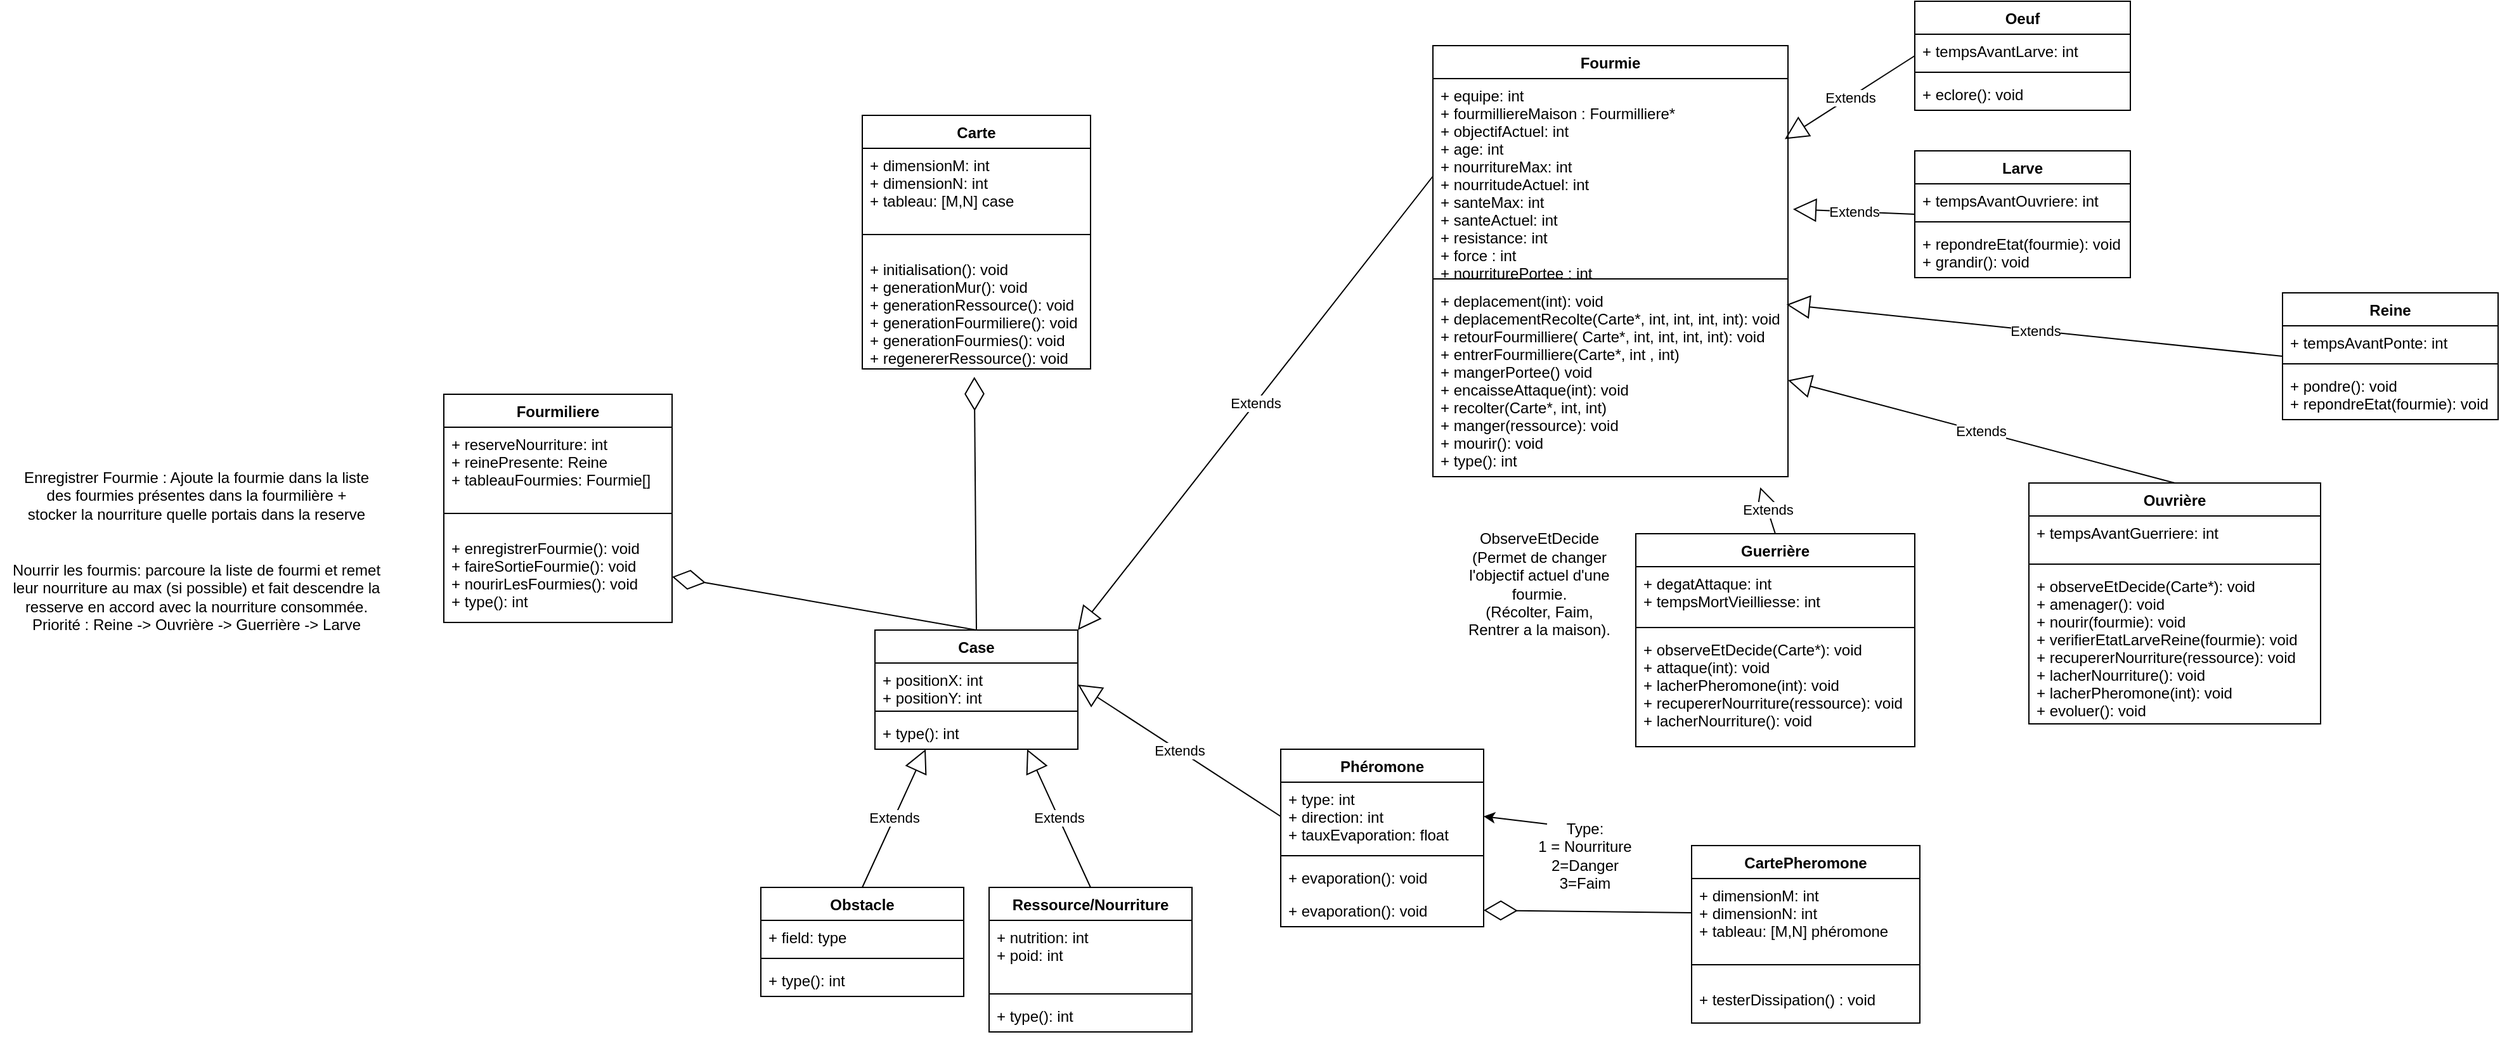 <mxfile version="13.3.5" type="device"><diagram id="_J83hKuUNtJyCpiv2EBg" name="Page-1"><mxGraphModel dx="1967" dy="1801" grid="1" gridSize="10" guides="1" tooltips="1" connect="1" arrows="1" fold="1" page="1" pageScale="1" pageWidth="827" pageHeight="1169" math="0" shadow="0"><root><mxCell id="0"/><mxCell id="1" parent="0"/><mxCell id="Vp8iKpsXG7xrVbC137Xt-26" value="Extends" style="endArrow=block;endSize=16;endFill=0;html=1;entryX=0.996;entryY=0.107;entryDx=0;entryDy=0;exitX=0;exitY=0.5;exitDx=0;exitDy=0;entryPerimeter=0;" parent="1" source="Vp8iKpsXG7xrVbC137Xt-10" target="OpiwtCd-vstKbuHG6ZdU-4" edge="1"><mxGeometry width="160" relative="1" as="geometry"><mxPoint x="-50" y="380" as="sourcePoint"/><mxPoint x="518.4" y="27.696" as="targetPoint"/></mxGeometry></mxCell><mxCell id="Vp8iKpsXG7xrVbC137Xt-27" value="Extends" style="endArrow=block;endSize=16;endFill=0;html=1;exitX=0.5;exitY=0;exitDx=0;exitDy=0;entryX=1;entryY=0.5;entryDx=0;entryDy=0;" parent="1" source="Vp8iKpsXG7xrVbC137Xt-18" target="OpiwtCd-vstKbuHG6ZdU-4" edge="1"><mxGeometry width="160" relative="1" as="geometry"><mxPoint x="-30" y="320" as="sourcePoint"/><mxPoint x="520" y="99" as="targetPoint"/></mxGeometry></mxCell><mxCell id="Vp8iKpsXG7xrVbC137Xt-28" value="Extends" style="endArrow=block;endSize=16;endFill=0;html=1;exitX=0.5;exitY=0;exitDx=0;exitDy=0;entryX=0.922;entryY=1.055;entryDx=0;entryDy=0;entryPerimeter=0;" parent="1" source="Vp8iKpsXG7xrVbC137Xt-22" target="OpiwtCd-vstKbuHG6ZdU-4" edge="1"><mxGeometry width="160" relative="1" as="geometry"><mxPoint x="180" y="320" as="sourcePoint"/><mxPoint x="499.099" y="140" as="targetPoint"/></mxGeometry></mxCell><mxCell id="Vp8iKpsXG7xrVbC137Xt-65" value="" style="endArrow=diamondThin;endFill=0;endSize=24;html=1;entryX=0.491;entryY=1.068;entryDx=0;entryDy=0;exitX=0.5;exitY=0;exitDx=0;exitDy=0;entryPerimeter=0;" parent="1" source="Vp8iKpsXG7xrVbC137Xt-60" target="Vp8iKpsXG7xrVbC137Xt-4" edge="1"><mxGeometry width="160" relative="1" as="geometry"><mxPoint x="-330" y="240" as="sourcePoint"/><mxPoint x="-170" y="240" as="targetPoint"/></mxGeometry></mxCell><mxCell id="Vp8iKpsXG7xrVbC137Xt-66" value="" style="endArrow=diamondThin;endFill=0;endSize=24;html=1;entryX=1;entryY=0.5;entryDx=0;entryDy=0;exitX=0.5;exitY=0;exitDx=0;exitDy=0;" parent="1" source="Vp8iKpsXG7xrVbC137Xt-60" target="F5qHCQfg3raP77DVkSlT-4" edge="1"><mxGeometry width="160" relative="1" as="geometry"><mxPoint x="120" y="280" as="sourcePoint"/><mxPoint x="-250" y="233" as="targetPoint"/></mxGeometry></mxCell><mxCell id="Vp8iKpsXG7xrVbC137Xt-71" value="Extends" style="endArrow=block;endSize=16;endFill=0;html=1;exitX=0.5;exitY=0;exitDx=0;exitDy=0;entryX=0.25;entryY=1;entryDx=0;entryDy=0;" parent="1" source="Vp8iKpsXG7xrVbC137Xt-67" target="Vp8iKpsXG7xrVbC137Xt-60" edge="1"><mxGeometry width="160" relative="1" as="geometry"><mxPoint x="-240" y="425" as="sourcePoint"/><mxPoint x="-90" y="394" as="targetPoint"/></mxGeometry></mxCell><mxCell id="Vp8iKpsXG7xrVbC137Xt-76" value="Extends" style="endArrow=block;endSize=16;endFill=0;html=1;exitX=0.5;exitY=0;exitDx=0;exitDy=0;entryX=0.75;entryY=1;entryDx=0;entryDy=0;" parent="1" source="Vp8iKpsXG7xrVbC137Xt-56" target="Vp8iKpsXG7xrVbC137Xt-60" edge="1"><mxGeometry width="160" relative="1" as="geometry"><mxPoint x="-110" y="509" as="sourcePoint"/><mxPoint x="39" y="427" as="targetPoint"/></mxGeometry></mxCell><mxCell id="Vp8iKpsXG7xrVbC137Xt-67" value="Obstacle" style="swimlane;fontStyle=1;align=center;verticalAlign=top;childLayout=stackLayout;horizontal=1;startSize=26;horizontalStack=0;resizeParent=1;resizeParentMax=0;resizeLast=0;collapsible=1;marginBottom=0;" parent="1" vertex="1"><mxGeometry x="-200" y="499" width="160" height="86" as="geometry"/></mxCell><mxCell id="Vp8iKpsXG7xrVbC137Xt-68" value="+ field: type" style="text;strokeColor=none;fillColor=none;align=left;verticalAlign=top;spacingLeft=4;spacingRight=4;overflow=hidden;rotatable=0;points=[[0,0.5],[1,0.5]];portConstraint=eastwest;" parent="Vp8iKpsXG7xrVbC137Xt-67" vertex="1"><mxGeometry y="26" width="160" height="26" as="geometry"/></mxCell><mxCell id="Vp8iKpsXG7xrVbC137Xt-69" value="" style="line;strokeWidth=1;fillColor=none;align=left;verticalAlign=middle;spacingTop=-1;spacingLeft=3;spacingRight=3;rotatable=0;labelPosition=right;points=[];portConstraint=eastwest;" parent="Vp8iKpsXG7xrVbC137Xt-67" vertex="1"><mxGeometry y="52" width="160" height="8" as="geometry"/></mxCell><mxCell id="Vp8iKpsXG7xrVbC137Xt-70" value="+ type(): int" style="text;strokeColor=none;fillColor=none;align=left;verticalAlign=top;spacingLeft=4;spacingRight=4;overflow=hidden;rotatable=0;points=[[0,0.5],[1,0.5]];portConstraint=eastwest;" parent="Vp8iKpsXG7xrVbC137Xt-67" vertex="1"><mxGeometry y="60" width="160" height="26" as="geometry"/></mxCell><mxCell id="Vp8iKpsXG7xrVbC137Xt-56" value="Ressource/Nourriture" style="swimlane;fontStyle=1;align=center;verticalAlign=top;childLayout=stackLayout;horizontal=1;startSize=26;horizontalStack=0;resizeParent=1;resizeParentMax=0;resizeLast=0;collapsible=1;marginBottom=0;" parent="1" vertex="1"><mxGeometry x="-20" y="499" width="160" height="114" as="geometry"/></mxCell><mxCell id="Vp8iKpsXG7xrVbC137Xt-57" value="+ nutrition: int&#10;+ poid: int" style="text;strokeColor=none;fillColor=none;align=left;verticalAlign=top;spacingLeft=4;spacingRight=4;overflow=hidden;rotatable=0;points=[[0,0.5],[1,0.5]];portConstraint=eastwest;" parent="Vp8iKpsXG7xrVbC137Xt-56" vertex="1"><mxGeometry y="26" width="160" height="54" as="geometry"/></mxCell><mxCell id="Vp8iKpsXG7xrVbC137Xt-58" value="" style="line;strokeWidth=1;fillColor=none;align=left;verticalAlign=middle;spacingTop=-1;spacingLeft=3;spacingRight=3;rotatable=0;labelPosition=right;points=[];portConstraint=eastwest;" parent="Vp8iKpsXG7xrVbC137Xt-56" vertex="1"><mxGeometry y="80" width="160" height="8" as="geometry"/></mxCell><mxCell id="Vp8iKpsXG7xrVbC137Xt-59" value="+ type(): int" style="text;strokeColor=none;fillColor=none;align=left;verticalAlign=top;spacingLeft=4;spacingRight=4;overflow=hidden;rotatable=0;points=[[0,0.5],[1,0.5]];portConstraint=eastwest;" parent="Vp8iKpsXG7xrVbC137Xt-56" vertex="1"><mxGeometry y="88" width="160" height="26" as="geometry"/></mxCell><mxCell id="Vp8iKpsXG7xrVbC137Xt-82" value="Extends" style="endArrow=block;endSize=16;endFill=0;html=1;exitX=0;exitY=0.5;exitDx=0;exitDy=0;entryX=1.014;entryY=0.669;entryDx=0;entryDy=0;entryPerimeter=0;" parent="1" source="Vp8iKpsXG7xrVbC137Xt-33" target="OpiwtCd-vstKbuHG6ZdU-2" edge="1"><mxGeometry width="160" relative="1" as="geometry"><mxPoint x="-30" y="290" as="sourcePoint"/><mxPoint x="660" y="-10" as="targetPoint"/></mxGeometry></mxCell><mxCell id="Vp8iKpsXG7xrVbC137Xt-93" value="Extends" style="endArrow=block;endSize=16;endFill=0;html=1;exitX=0;exitY=0.5;exitDx=0;exitDy=0;entryX=0.991;entryY=0.31;entryDx=0;entryDy=0;entryPerimeter=0;" parent="1" source="Vp8iKpsXG7xrVbC137Xt-37" target="OpiwtCd-vstKbuHG6ZdU-2" edge="1"><mxGeometry width="160" relative="1" as="geometry"><mxPoint x="-220" y="290" as="sourcePoint"/><mxPoint x="518.4" y="-105.636" as="targetPoint"/></mxGeometry></mxCell><mxCell id="Vp8iKpsXG7xrVbC137Xt-104" value="Type:&lt;br&gt;1 = Nourriture&lt;br&gt;2=Danger&lt;br&gt;3=Faim" style="text;html=1;strokeColor=none;fillColor=none;align=center;verticalAlign=middle;whiteSpace=wrap;rounded=0;" parent="1" vertex="1"><mxGeometry x="390" y="449" width="120" height="50" as="geometry"/></mxCell><mxCell id="Vp8iKpsXG7xrVbC137Xt-105" value="" style="endArrow=classic;html=1;entryX=1;entryY=0.5;entryDx=0;entryDy=0;exitX=0.25;exitY=0;exitDx=0;exitDy=0;" parent="1" source="Vp8iKpsXG7xrVbC137Xt-104" target="Vp8iKpsXG7xrVbC137Xt-78" edge="1"><mxGeometry width="50" height="50" relative="1" as="geometry"><mxPoint x="-660" y="47" as="sourcePoint"/><mxPoint x="-610" y="67" as="targetPoint"/></mxGeometry></mxCell><mxCell id="Vp8iKpsXG7xrVbC137Xt-109" value="ObserveEtDecide (Permet de changer l'objectif actuel d'une fourmie. &lt;br&gt;(Récolter, Faim, Rentrer a la maison)." style="text;html=1;strokeColor=none;fillColor=none;align=center;verticalAlign=middle;whiteSpace=wrap;rounded=0;" parent="1" vertex="1"><mxGeometry x="356" y="180" width="116" height="160" as="geometry"/></mxCell><mxCell id="Vp8iKpsXG7xrVbC137Xt-112" value="Extends" style="endArrow=block;endSize=16;endFill=0;html=1;exitX=0;exitY=0.5;exitDx=0;exitDy=0;entryX=1;entryY=0.5;entryDx=0;entryDy=0;" parent="1" source="Vp8iKpsXG7xrVbC137Xt-78" target="Vp8iKpsXG7xrVbC137Xt-61" edge="1"><mxGeometry width="160" relative="1" as="geometry"><mxPoint x="-230" y="170" as="sourcePoint"/><mxPoint x="-80" y="139" as="targetPoint"/></mxGeometry></mxCell><mxCell id="Vp8iKpsXG7xrVbC137Xt-77" value="Phéromone" style="swimlane;fontStyle=1;align=center;verticalAlign=top;childLayout=stackLayout;horizontal=1;startSize=26;horizontalStack=0;resizeParent=1;resizeParentMax=0;resizeLast=0;collapsible=1;marginBottom=0;" parent="1" vertex="1"><mxGeometry x="210" y="390" width="160" height="140" as="geometry"/></mxCell><mxCell id="Vp8iKpsXG7xrVbC137Xt-78" value="+ type: int&#10;+ direction: int&#10;+ tauxEvaporation: float&#10;" style="text;strokeColor=none;fillColor=none;align=left;verticalAlign=top;spacingLeft=4;spacingRight=4;overflow=hidden;rotatable=0;points=[[0,0.5],[1,0.5]];portConstraint=eastwest;" parent="Vp8iKpsXG7xrVbC137Xt-77" vertex="1"><mxGeometry y="26" width="160" height="54" as="geometry"/></mxCell><mxCell id="Vp8iKpsXG7xrVbC137Xt-79" value="" style="line;strokeWidth=1;fillColor=none;align=left;verticalAlign=middle;spacingTop=-1;spacingLeft=3;spacingRight=3;rotatable=0;labelPosition=right;points=[];portConstraint=eastwest;" parent="Vp8iKpsXG7xrVbC137Xt-77" vertex="1"><mxGeometry y="80" width="160" height="8" as="geometry"/></mxCell><mxCell id="Vp8iKpsXG7xrVbC137Xt-131" value="+ evaporation(): void" style="text;strokeColor=none;fillColor=none;align=left;verticalAlign=top;spacingLeft=4;spacingRight=4;overflow=hidden;rotatable=0;points=[[0,0.5],[1,0.5]];portConstraint=eastwest;" parent="Vp8iKpsXG7xrVbC137Xt-77" vertex="1"><mxGeometry y="88" width="160" height="26" as="geometry"/></mxCell><mxCell id="Vp8iKpsXG7xrVbC137Xt-80" value="+ evaporation(): void" style="text;strokeColor=none;fillColor=none;align=left;verticalAlign=top;spacingLeft=4;spacingRight=4;overflow=hidden;rotatable=0;points=[[0,0.5],[1,0.5]];portConstraint=eastwest;" parent="Vp8iKpsXG7xrVbC137Xt-77" vertex="1"><mxGeometry y="114" width="160" height="26" as="geometry"/></mxCell><mxCell id="Vp8iKpsXG7xrVbC137Xt-143" value="" style="endArrow=diamondThin;endFill=0;endSize=24;html=1;entryX=1;entryY=0.5;entryDx=0;entryDy=0;exitX=0;exitY=0.5;exitDx=0;exitDy=0;" parent="1" source="Vp8iKpsXG7xrVbC137Xt-134" target="Vp8iKpsXG7xrVbC137Xt-80" edge="1"><mxGeometry width="160" relative="1" as="geometry"><mxPoint x="381.62" y="726.74" as="sourcePoint"/><mxPoint x="340.0" y="559.996" as="targetPoint"/></mxGeometry></mxCell><mxCell id="Vp8iKpsXG7xrVbC137Xt-133" value="CartePheromone" style="swimlane;fontStyle=1;align=center;verticalAlign=top;childLayout=stackLayout;horizontal=1;startSize=26;horizontalStack=0;resizeParent=1;resizeParentMax=0;resizeLast=0;collapsible=1;marginBottom=0;" parent="1" vertex="1"><mxGeometry x="534" y="466" width="180" height="140" as="geometry"/></mxCell><mxCell id="Vp8iKpsXG7xrVbC137Xt-134" value="+ dimensionM: int&#10;+ dimensionN: int&#10;+ tableau: [M,N] phéromone" style="text;strokeColor=none;fillColor=none;align=left;verticalAlign=top;spacingLeft=4;spacingRight=4;overflow=hidden;rotatable=0;points=[[0,0.5],[1,0.5]];portConstraint=eastwest;" parent="Vp8iKpsXG7xrVbC137Xt-133" vertex="1"><mxGeometry y="26" width="180" height="54" as="geometry"/></mxCell><mxCell id="Vp8iKpsXG7xrVbC137Xt-135" value="" style="line;strokeWidth=1;fillColor=none;align=left;verticalAlign=middle;spacingTop=-1;spacingLeft=3;spacingRight=3;rotatable=0;labelPosition=right;points=[];portConstraint=eastwest;" parent="Vp8iKpsXG7xrVbC137Xt-133" vertex="1"><mxGeometry y="80" width="180" height="28" as="geometry"/></mxCell><mxCell id="Vp8iKpsXG7xrVbC137Xt-136" value="+ testerDissipation() : void&#10;" style="text;strokeColor=none;fillColor=none;align=left;verticalAlign=top;spacingLeft=4;spacingRight=4;overflow=hidden;rotatable=0;points=[[0,0.5],[1,0.5]];portConstraint=eastwest;" parent="Vp8iKpsXG7xrVbC137Xt-133" vertex="1"><mxGeometry y="108" width="180" height="32" as="geometry"/></mxCell><mxCell id="Vp8iKpsXG7xrVbC137Xt-1" value="Carte" style="swimlane;fontStyle=1;align=center;verticalAlign=top;childLayout=stackLayout;horizontal=1;startSize=26;horizontalStack=0;resizeParent=1;resizeParentMax=0;resizeLast=0;collapsible=1;marginBottom=0;" parent="1" vertex="1"><mxGeometry x="-120" y="-110" width="180" height="200" as="geometry"/></mxCell><mxCell id="Vp8iKpsXG7xrVbC137Xt-2" value="+ dimensionM: int&#10;+ dimensionN: int&#10;+ tableau: [M,N] case" style="text;strokeColor=none;fillColor=none;align=left;verticalAlign=top;spacingLeft=4;spacingRight=4;overflow=hidden;rotatable=0;points=[[0,0.5],[1,0.5]];portConstraint=eastwest;" parent="Vp8iKpsXG7xrVbC137Xt-1" vertex="1"><mxGeometry y="26" width="180" height="54" as="geometry"/></mxCell><mxCell id="Vp8iKpsXG7xrVbC137Xt-3" value="" style="line;strokeWidth=1;fillColor=none;align=left;verticalAlign=middle;spacingTop=-1;spacingLeft=3;spacingRight=3;rotatable=0;labelPosition=right;points=[];portConstraint=eastwest;" parent="Vp8iKpsXG7xrVbC137Xt-1" vertex="1"><mxGeometry y="80" width="180" height="28" as="geometry"/></mxCell><mxCell id="Vp8iKpsXG7xrVbC137Xt-4" value="+ initialisation(): void&#10;+ generationMur(): void&#10;+ generationRessource(): void&#10;+ generationFourmiliere(): void&#10;+ generationFourmies(): void&#10;+ regenererRessource(): void&#10;" style="text;strokeColor=none;fillColor=none;align=left;verticalAlign=top;spacingLeft=4;spacingRight=4;overflow=hidden;rotatable=0;points=[[0,0.5],[1,0.5]];portConstraint=eastwest;" parent="Vp8iKpsXG7xrVbC137Xt-1" vertex="1"><mxGeometry y="108" width="180" height="92" as="geometry"/></mxCell><mxCell id="Vp8iKpsXG7xrVbC137Xt-60" value="Case" style="swimlane;fontStyle=1;align=center;verticalAlign=top;childLayout=stackLayout;horizontal=1;startSize=26;horizontalStack=0;resizeParent=1;resizeParentMax=0;resizeLast=0;collapsible=1;marginBottom=0;" parent="1" vertex="1"><mxGeometry x="-110" y="296" width="160" height="94" as="geometry"/></mxCell><mxCell id="Vp8iKpsXG7xrVbC137Xt-61" value="+ positionX: int&#10;+ positionY: int&#10;" style="text;strokeColor=none;fillColor=none;align=left;verticalAlign=top;spacingLeft=4;spacingRight=4;overflow=hidden;rotatable=0;points=[[0,0.5],[1,0.5]];portConstraint=eastwest;" parent="Vp8iKpsXG7xrVbC137Xt-60" vertex="1"><mxGeometry y="26" width="160" height="34" as="geometry"/></mxCell><mxCell id="Vp8iKpsXG7xrVbC137Xt-62" value="" style="line;strokeWidth=1;fillColor=none;align=left;verticalAlign=middle;spacingTop=-1;spacingLeft=3;spacingRight=3;rotatable=0;labelPosition=right;points=[];portConstraint=eastwest;" parent="Vp8iKpsXG7xrVbC137Xt-60" vertex="1"><mxGeometry y="60" width="160" height="8" as="geometry"/></mxCell><mxCell id="Vp8iKpsXG7xrVbC137Xt-63" value="+ type(): int" style="text;strokeColor=none;fillColor=none;align=left;verticalAlign=top;spacingLeft=4;spacingRight=4;overflow=hidden;rotatable=0;points=[[0,0.5],[1,0.5]];portConstraint=eastwest;" parent="Vp8iKpsXG7xrVbC137Xt-60" vertex="1"><mxGeometry y="68" width="160" height="26" as="geometry"/></mxCell><mxCell id="i5MlXYqGqXhZYefQHU0E-4" value="Extends" style="endArrow=block;endSize=16;endFill=0;html=1;exitX=0;exitY=0.5;exitDx=0;exitDy=0;entryX=1;entryY=0;entryDx=0;entryDy=0;" parent="1" source="OpiwtCd-vstKbuHG6ZdU-2" target="Vp8iKpsXG7xrVbC137Xt-60" edge="1"><mxGeometry width="160" relative="1" as="geometry"><mxPoint x="360" y="-32" as="sourcePoint"/><mxPoint x="150" y="150" as="targetPoint"/></mxGeometry></mxCell><mxCell id="Vp8iKpsXG7xrVbC137Xt-37" value="Oeuf" style="swimlane;fontStyle=1;align=center;verticalAlign=top;childLayout=stackLayout;horizontal=1;startSize=26;horizontalStack=0;resizeParent=1;resizeParentMax=0;resizeLast=0;collapsible=1;marginBottom=0;" parent="1" vertex="1"><mxGeometry x="710" y="-200" width="170" height="86" as="geometry"/></mxCell><mxCell id="Vp8iKpsXG7xrVbC137Xt-38" value="+ tempsAvantLarve: int" style="text;strokeColor=none;fillColor=none;align=left;verticalAlign=top;spacingLeft=4;spacingRight=4;overflow=hidden;rotatable=0;points=[[0,0.5],[1,0.5]];portConstraint=eastwest;" parent="Vp8iKpsXG7xrVbC137Xt-37" vertex="1"><mxGeometry y="26" width="170" height="26" as="geometry"/></mxCell><mxCell id="Vp8iKpsXG7xrVbC137Xt-39" value="" style="line;strokeWidth=1;fillColor=none;align=left;verticalAlign=middle;spacingTop=-1;spacingLeft=3;spacingRight=3;rotatable=0;labelPosition=right;points=[];portConstraint=eastwest;" parent="Vp8iKpsXG7xrVbC137Xt-37" vertex="1"><mxGeometry y="52" width="170" height="8" as="geometry"/></mxCell><mxCell id="Vp8iKpsXG7xrVbC137Xt-40" value="+ eclore(): void" style="text;strokeColor=none;fillColor=none;align=left;verticalAlign=top;spacingLeft=4;spacingRight=4;overflow=hidden;rotatable=0;points=[[0,0.5],[1,0.5]];portConstraint=eastwest;" parent="Vp8iKpsXG7xrVbC137Xt-37" vertex="1"><mxGeometry y="60" width="170" height="26" as="geometry"/></mxCell><mxCell id="Vp8iKpsXG7xrVbC137Xt-33" value="Larve" style="swimlane;fontStyle=1;align=center;verticalAlign=top;childLayout=stackLayout;horizontal=1;startSize=26;horizontalStack=0;resizeParent=1;resizeParentMax=0;resizeLast=0;collapsible=1;marginBottom=0;" parent="1" vertex="1"><mxGeometry x="710" y="-82" width="170" height="100" as="geometry"/></mxCell><mxCell id="Vp8iKpsXG7xrVbC137Xt-34" value="+ tempsAvantOuvriere: int" style="text;strokeColor=none;fillColor=none;align=left;verticalAlign=top;spacingLeft=4;spacingRight=4;overflow=hidden;rotatable=0;points=[[0,0.5],[1,0.5]];portConstraint=eastwest;" parent="Vp8iKpsXG7xrVbC137Xt-33" vertex="1"><mxGeometry y="26" width="170" height="26" as="geometry"/></mxCell><mxCell id="Vp8iKpsXG7xrVbC137Xt-35" value="" style="line;strokeWidth=1;fillColor=none;align=left;verticalAlign=middle;spacingTop=-1;spacingLeft=3;spacingRight=3;rotatable=0;labelPosition=right;points=[];portConstraint=eastwest;" parent="Vp8iKpsXG7xrVbC137Xt-33" vertex="1"><mxGeometry y="52" width="170" height="8" as="geometry"/></mxCell><mxCell id="Vp8iKpsXG7xrVbC137Xt-36" value="+ repondreEtat(fourmie): void&#10;+ grandir(): void" style="text;strokeColor=none;fillColor=none;align=left;verticalAlign=top;spacingLeft=4;spacingRight=4;overflow=hidden;rotatable=0;points=[[0,0.5],[1,0.5]];portConstraint=eastwest;" parent="Vp8iKpsXG7xrVbC137Xt-33" vertex="1"><mxGeometry y="60" width="170" height="40" as="geometry"/></mxCell><mxCell id="Vp8iKpsXG7xrVbC137Xt-10" value="Reine" style="swimlane;fontStyle=1;align=center;verticalAlign=top;childLayout=stackLayout;horizontal=1;startSize=26;horizontalStack=0;resizeParent=1;resizeParentMax=0;resizeLast=0;collapsible=1;marginBottom=0;" parent="1" vertex="1"><mxGeometry x="1000" y="30" width="170" height="100" as="geometry"/></mxCell><mxCell id="Vp8iKpsXG7xrVbC137Xt-11" value="+ tempsAvantPonte: int" style="text;strokeColor=none;fillColor=none;align=left;verticalAlign=top;spacingLeft=4;spacingRight=4;overflow=hidden;rotatable=0;points=[[0,0.5],[1,0.5]];portConstraint=eastwest;" parent="Vp8iKpsXG7xrVbC137Xt-10" vertex="1"><mxGeometry y="26" width="170" height="26" as="geometry"/></mxCell><mxCell id="Vp8iKpsXG7xrVbC137Xt-12" value="" style="line;strokeWidth=1;fillColor=none;align=left;verticalAlign=middle;spacingTop=-1;spacingLeft=3;spacingRight=3;rotatable=0;labelPosition=right;points=[];portConstraint=eastwest;" parent="Vp8iKpsXG7xrVbC137Xt-10" vertex="1"><mxGeometry y="52" width="170" height="8" as="geometry"/></mxCell><mxCell id="Vp8iKpsXG7xrVbC137Xt-13" value="+ pondre(): void&#10;+ repondreEtat(fourmie): void" style="text;strokeColor=none;fillColor=none;align=left;verticalAlign=top;spacingLeft=4;spacingRight=4;overflow=hidden;rotatable=0;points=[[0,0.5],[1,0.5]];portConstraint=eastwest;" parent="Vp8iKpsXG7xrVbC137Xt-10" vertex="1"><mxGeometry y="60" width="170" height="40" as="geometry"/></mxCell><mxCell id="Vp8iKpsXG7xrVbC137Xt-18" value="Ouvrière" style="swimlane;fontStyle=1;align=center;verticalAlign=top;childLayout=stackLayout;horizontal=1;startSize=26;horizontalStack=0;resizeParent=1;resizeParentMax=0;resizeLast=0;collapsible=1;marginBottom=0;" parent="1" vertex="1"><mxGeometry x="800" y="180" width="230" height="190" as="geometry"/></mxCell><mxCell id="Vp8iKpsXG7xrVbC137Xt-19" value="+ tempsAvantGuerriere: int" style="text;strokeColor=none;fillColor=none;align=left;verticalAlign=top;spacingLeft=4;spacingRight=4;overflow=hidden;rotatable=0;points=[[0,0.5],[1,0.5]];portConstraint=eastwest;" parent="Vp8iKpsXG7xrVbC137Xt-18" vertex="1"><mxGeometry y="26" width="230" height="34" as="geometry"/></mxCell><mxCell id="Vp8iKpsXG7xrVbC137Xt-20" value="" style="line;strokeWidth=1;fillColor=none;align=left;verticalAlign=middle;spacingTop=-1;spacingLeft=3;spacingRight=3;rotatable=0;labelPosition=right;points=[];portConstraint=eastwest;" parent="Vp8iKpsXG7xrVbC137Xt-18" vertex="1"><mxGeometry y="60" width="230" height="8" as="geometry"/></mxCell><mxCell id="Vp8iKpsXG7xrVbC137Xt-21" value="+ observeEtDecide(Carte*): void&#10;+ amenager(): void&#10;+ nourir(fourmie): void&#10;+ verifierEtatLarveReine(fourmie): void&#10;+ recupererNourriture(ressource): void&#10;+ lacherNourriture(): void&#10;+ lacherPheromone(int): void&#10;+ evoluer(): void" style="text;strokeColor=none;fillColor=none;align=left;verticalAlign=top;spacingLeft=4;spacingRight=4;overflow=hidden;rotatable=0;points=[[0,0.5],[1,0.5]];portConstraint=eastwest;" parent="Vp8iKpsXG7xrVbC137Xt-18" vertex="1"><mxGeometry y="68" width="230" height="122" as="geometry"/></mxCell><mxCell id="F5qHCQfg3raP77DVkSlT-1" value="Fourmiliere" style="swimlane;fontStyle=1;align=center;verticalAlign=top;childLayout=stackLayout;horizontal=1;startSize=26;horizontalStack=0;resizeParent=1;resizeParentMax=0;resizeLast=0;collapsible=1;marginBottom=0;" parent="1" vertex="1"><mxGeometry x="-450" y="110" width="180" height="180" as="geometry"/></mxCell><mxCell id="F5qHCQfg3raP77DVkSlT-2" value="+ reserveNourriture: int&#10;+ reinePresente: Reine&#10;+ tableauFourmies: Fourmie[]" style="text;strokeColor=none;fillColor=none;align=left;verticalAlign=top;spacingLeft=4;spacingRight=4;overflow=hidden;rotatable=0;points=[[0,0.5],[1,0.5]];portConstraint=eastwest;" parent="F5qHCQfg3raP77DVkSlT-1" vertex="1"><mxGeometry y="26" width="180" height="54" as="geometry"/></mxCell><mxCell id="F5qHCQfg3raP77DVkSlT-3" value="" style="line;strokeWidth=1;fillColor=none;align=left;verticalAlign=middle;spacingTop=-1;spacingLeft=3;spacingRight=3;rotatable=0;labelPosition=right;points=[];portConstraint=eastwest;" parent="F5qHCQfg3raP77DVkSlT-1" vertex="1"><mxGeometry y="80" width="180" height="28" as="geometry"/></mxCell><mxCell id="F5qHCQfg3raP77DVkSlT-4" value="+ enregistrerFourmie(): void&#10;+ faireSortieFourmie(): void&#10;+ nourirLesFourmies(): void&#10;+ type(): int" style="text;strokeColor=none;fillColor=none;align=left;verticalAlign=top;spacingLeft=4;spacingRight=4;overflow=hidden;rotatable=0;points=[[0,0.5],[1,0.5]];portConstraint=eastwest;" parent="F5qHCQfg3raP77DVkSlT-1" vertex="1"><mxGeometry y="108" width="180" height="72" as="geometry"/></mxCell><mxCell id="F5qHCQfg3raP77DVkSlT-5" value="Nourrir les fourmis: parcoure la liste de fourmi et remet leur nourriture au max (si possible) et fait descendre la resserve en accord avec la nourriture consommée.&lt;br&gt;Priorité : Reine -&amp;gt; Ouvrière -&amp;gt; Guerrière -&amp;gt; Larve" style="text;html=1;strokeColor=none;fillColor=none;align=center;verticalAlign=middle;whiteSpace=wrap;rounded=0;" parent="1" vertex="1"><mxGeometry x="-800" y="260" width="310" height="20" as="geometry"/></mxCell><mxCell id="F5qHCQfg3raP77DVkSlT-6" value="Enregistrer Fourmie : Ajoute la fourmie dans la liste des fourmies présentes dans la fourmilière + stocker la nourriture quelle portais dans la reserve" style="text;html=1;strokeColor=none;fillColor=none;align=center;verticalAlign=middle;whiteSpace=wrap;rounded=0;" parent="1" vertex="1"><mxGeometry x="-785" y="180" width="280" height="20" as="geometry"/></mxCell><mxCell id="OpiwtCd-vstKbuHG6ZdU-1" value="Fourmie" style="swimlane;fontStyle=1;align=center;verticalAlign=top;childLayout=stackLayout;horizontal=1;startSize=26;horizontalStack=0;resizeParent=1;resizeParentMax=0;resizeLast=0;collapsible=1;marginBottom=0;" parent="1" vertex="1"><mxGeometry x="330" y="-165" width="280" height="340" as="geometry"/></mxCell><mxCell id="OpiwtCd-vstKbuHG6ZdU-2" value="+ equipe: int&#10;+ fourmilliereMaison : Fourmilliere*&#10;+ objectifActuel: int&#10;+ age: int&#10;+ nourritureMax: int&#10;+ nourritudeActuel: int&#10;+ santeMax: int&#10;+ santeActuel: int&#10;+ resistance: int&#10;+ force : int&#10;+ nourriturePortee : int" style="text;strokeColor=none;fillColor=none;align=left;verticalAlign=top;spacingLeft=4;spacingRight=4;overflow=hidden;rotatable=0;points=[[0,0.5],[1,0.5]];portConstraint=eastwest;" parent="OpiwtCd-vstKbuHG6ZdU-1" vertex="1"><mxGeometry y="26" width="280" height="154" as="geometry"/></mxCell><mxCell id="OpiwtCd-vstKbuHG6ZdU-3" value="" style="line;strokeWidth=1;fillColor=none;align=left;verticalAlign=middle;spacingTop=-1;spacingLeft=3;spacingRight=3;rotatable=0;labelPosition=right;points=[];portConstraint=eastwest;" parent="OpiwtCd-vstKbuHG6ZdU-1" vertex="1"><mxGeometry y="180" width="280" height="8" as="geometry"/></mxCell><mxCell id="OpiwtCd-vstKbuHG6ZdU-4" value="+ deplacement(int): void&#10;+ deplacementRecolte(Carte*, int, int, int, int): void&#10;+ retourFourmilliere( Carte*, int, int, int, int): void&#10;+ entrerFourmilliere(Carte*, int , int)&#10;+ mangerPortee() void&#10;+ encaisseAttaque(int): void&#10;+ recolter(Carte*, int, int)&#10;+ manger(ressource): void&#10;+ mourir(): void&#10;+ type(): int" style="text;strokeColor=none;fillColor=none;align=left;verticalAlign=top;spacingLeft=4;spacingRight=4;overflow=hidden;rotatable=0;points=[[0,0.5],[1,0.5]];portConstraint=eastwest;" parent="OpiwtCd-vstKbuHG6ZdU-1" vertex="1"><mxGeometry y="188" width="280" height="152" as="geometry"/></mxCell><mxCell id="Vp8iKpsXG7xrVbC137Xt-22" value="Guerrière" style="swimlane;fontStyle=1;align=center;verticalAlign=top;childLayout=stackLayout;horizontal=1;startSize=26;horizontalStack=0;resizeParent=1;resizeParentMax=0;resizeLast=0;collapsible=1;marginBottom=0;" parent="1" vertex="1"><mxGeometry x="490" y="220" width="220" height="168" as="geometry"/></mxCell><mxCell id="Vp8iKpsXG7xrVbC137Xt-23" value="+ degatAttaque: int&#10;+ tempsMortVieilliesse: int" style="text;strokeColor=none;fillColor=none;align=left;verticalAlign=top;spacingLeft=4;spacingRight=4;overflow=hidden;rotatable=0;points=[[0,0.5],[1,0.5]];portConstraint=eastwest;" parent="Vp8iKpsXG7xrVbC137Xt-22" vertex="1"><mxGeometry y="26" width="220" height="44" as="geometry"/></mxCell><mxCell id="Vp8iKpsXG7xrVbC137Xt-24" value="" style="line;strokeWidth=1;fillColor=none;align=left;verticalAlign=middle;spacingTop=-1;spacingLeft=3;spacingRight=3;rotatable=0;labelPosition=right;points=[];portConstraint=eastwest;" parent="Vp8iKpsXG7xrVbC137Xt-22" vertex="1"><mxGeometry y="70" width="220" height="8" as="geometry"/></mxCell><mxCell id="Vp8iKpsXG7xrVbC137Xt-25" value="+ observeEtDecide(Carte*): void&#10;+ attaque(int): void&#10;+ lacherPheromone(int): void&#10;+ recupererNourriture(ressource): void&#10;+ lacherNourriture(): void&#10;" style="text;strokeColor=none;fillColor=none;align=left;verticalAlign=top;spacingLeft=4;spacingRight=4;overflow=hidden;rotatable=0;points=[[0,0.5],[1,0.5]];portConstraint=eastwest;" parent="Vp8iKpsXG7xrVbC137Xt-22" vertex="1"><mxGeometry y="78" width="220" height="90" as="geometry"/></mxCell></root></mxGraphModel></diagram></mxfile>